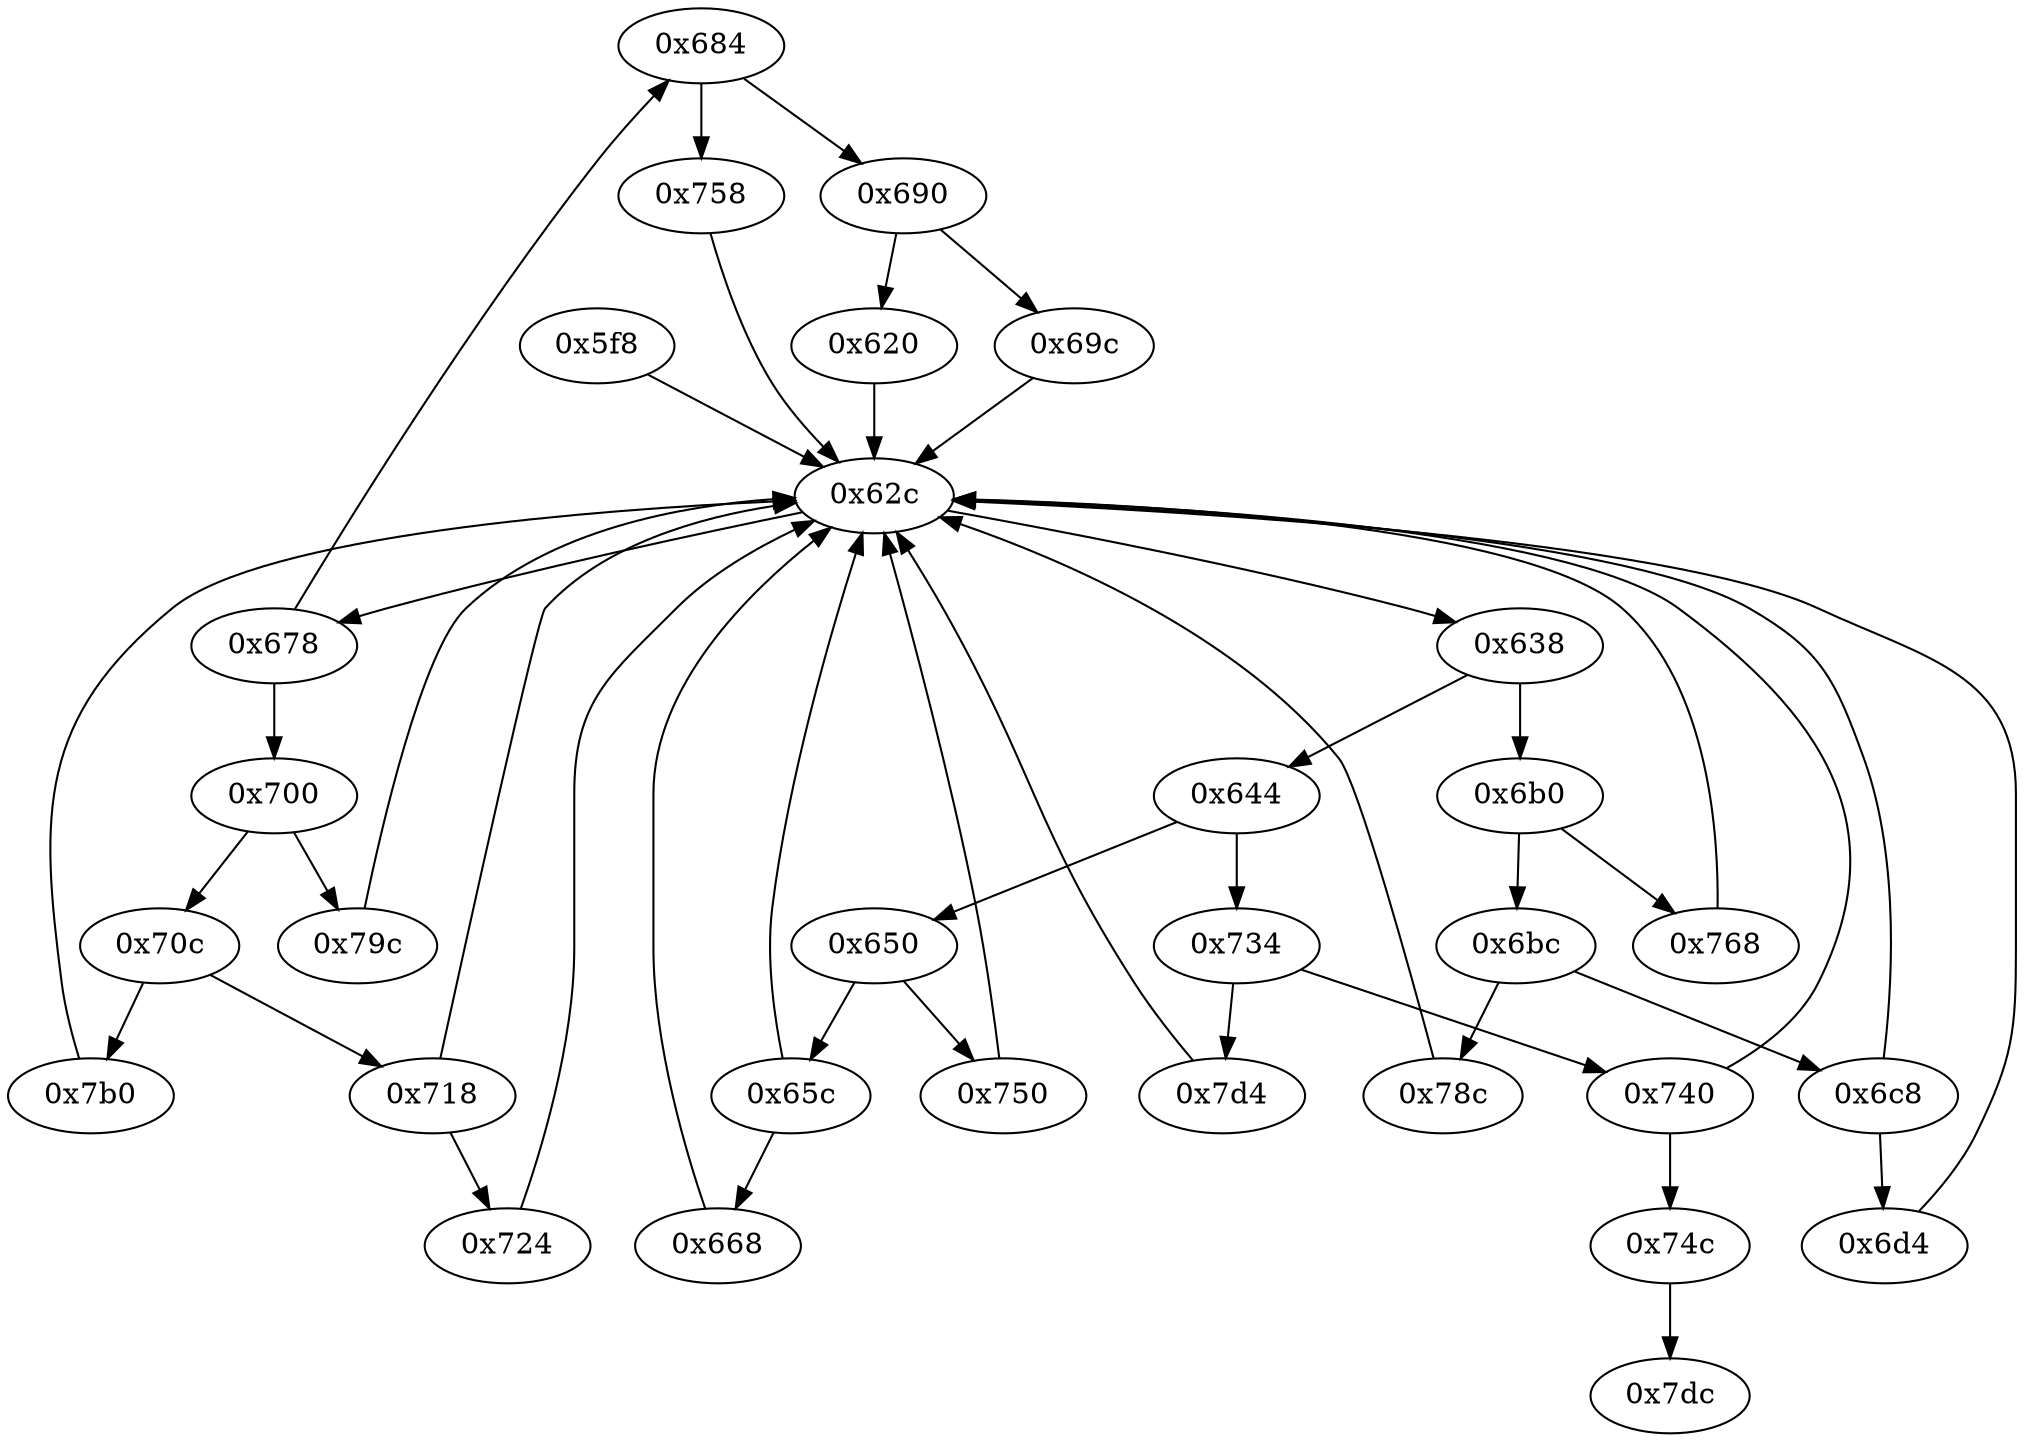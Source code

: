 strict digraph "" {
	"0x684"	 [opcode="[u'ldr', u'cmp', u'b']"];
	"0x758"	 [opcode="[u'ldr', u'mov', u'mov', u'b']"];
	"0x684" -> "0x758";
	"0x690"	 [opcode="[u'ldr', u'cmp', u'b']"];
	"0x684" -> "0x690";
	"0x724"	 [opcode="[u'ldr', u'ldr', u'mov', u'b']"];
	"0x62c"	 [opcode="[u'ldr', u'cmp', u'b']"];
	"0x724" -> "0x62c";
	"0x79c"	 [opcode="[u'ldr', u'mov', u'bl', u'ldr', u'b']"];
	"0x79c" -> "0x62c";
	"0x69c"	 [opcode="[u'ldr', u'add', u'str', u'ldr', u'b']"];
	"0x69c" -> "0x62c";
	"0x6c8"	 [opcode="[u'ldr', u'cmp', u'b']"];
	"0x6c8" -> "0x62c";
	"0x6d4"	 [opcode="[u'ldr', u'str', u'str', u'ldr', u'ldrb', u'ldr', u'ldr', u'ldr', u'cmp', u'mov', u'b']"];
	"0x6c8" -> "0x6d4";
	"0x650"	 [opcode="[u'ldr', u'cmp', u'b']"];
	"0x750"	 [opcode="[u'ldr', u'b']"];
	"0x650" -> "0x750";
	"0x65c"	 [opcode="[u'ldr', u'cmp', u'b']"];
	"0x650" -> "0x65c";
	"0x718"	 [opcode="[u'ldr', u'cmp', u'b']"];
	"0x718" -> "0x724";
	"0x718" -> "0x62c";
	"0x678"	 [opcode="[u'ldr', u'cmp', u'b']"];
	"0x678" -> "0x684";
	"0x700"	 [opcode="[u'ldr', u'cmp', u'b']"];
	"0x678" -> "0x700";
	"0x734"	 [opcode="[u'ldr', u'cmp', u'b']"];
	"0x7d4"	 [opcode="[u'ldr', u'b']"];
	"0x734" -> "0x7d4";
	"0x740"	 [opcode="[u'ldr', u'cmp', u'b']"];
	"0x734" -> "0x740";
	"0x74c"	 [opcode="[u'b']"];
	"0x7dc"	 [opcode="[u'mov', u'sub', u'pop']"];
	"0x74c" -> "0x7dc";
	"0x62c" -> "0x678";
	"0x638"	 [opcode="[u'ldr', u'cmp', u'b']"];
	"0x62c" -> "0x638";
	"0x70c"	 [opcode="[u'ldr', u'cmp', u'b']"];
	"0x70c" -> "0x718";
	"0x7b0"	 [opcode="[u'str', u'str', u'ldr', u'ldr', u'ldr', u'ldr', u'cmp', u'mov', u'b']"];
	"0x70c" -> "0x7b0";
	"0x758" -> "0x62c";
	"0x644"	 [opcode="[u'ldr', u'cmp', u'b']"];
	"0x638" -> "0x644";
	"0x6b0"	 [opcode="[u'ldr', u'cmp', u'b']"];
	"0x638" -> "0x6b0";
	"0x750" -> "0x62c";
	"0x6bc"	 [opcode="[u'ldr', u'cmp', u'b']"];
	"0x6bc" -> "0x6c8";
	"0x78c"	 [opcode="[u'mov', u'mov', u'mov', u'b']"];
	"0x6bc" -> "0x78c";
	"0x690" -> "0x69c";
	"0x620"	 [opcode="[u'ldr', u'cmp', u'ldr']"];
	"0x690" -> "0x620";
	"0x7b0" -> "0x62c";
	"0x78c" -> "0x62c";
	"0x6d4" -> "0x62c";
	"0x700" -> "0x79c";
	"0x700" -> "0x70c";
	"0x668"	 [opcode="[u'ldr', u'ldr', u'mov', u'b']"];
	"0x668" -> "0x62c";
	"0x7d4" -> "0x62c";
	"0x644" -> "0x650";
	"0x644" -> "0x734";
	"0x768"	 [opcode="[u'ldr', u'ldr', u'add', u'str', u'ldr', u'add', u'str', u'ldr', u'b']"];
	"0x768" -> "0x62c";
	"0x6b0" -> "0x6bc";
	"0x6b0" -> "0x768";
	"0x740" -> "0x74c";
	"0x740" -> "0x62c";
	"0x65c" -> "0x62c";
	"0x65c" -> "0x668";
	"0x620" -> "0x62c";
	"0x5f8"	 [opcode="[u'push', u'add', u'sub', u'stm', u'ldr', u'ldr', u'ldr', u'ldr', u'add', u'b']"];
	"0x5f8" -> "0x62c";
}
